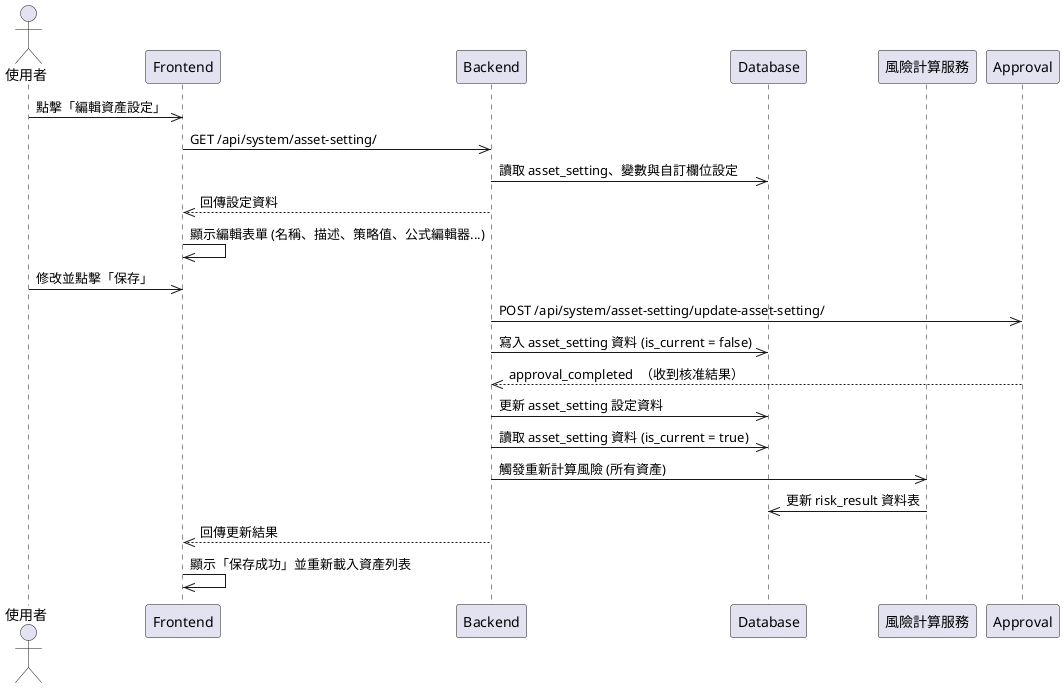 @startuml
actor User as "使用者"
participant Frontend
participant Backend
participant Database
participant Service as "風險計算服務"

User ->> Frontend: 點擊「編輯資產設定」
Frontend ->> Backend: GET /api/system/asset-setting/
Backend ->> Database: 讀取 asset_setting、變數與自訂欄位設定
Backend -->> Frontend: 回傳設定資料
Frontend ->> Frontend: 顯示編輯表單 (名稱、描述、策略值、公式編輯器...)
User ->> Frontend: 修改並點擊「保存」
Backend ->> Approval: POST /api/system/asset-setting/update-asset-setting/
Backend ->> Database: 寫入 asset_setting 資料 (is_current = false)
Approval-->>Backend: approval_completed  （收到核准結果）


Backend ->> Database: 更新 asset_setting 設定資料
Backend ->> Database: 讀取 asset_setting 資料 (is_current = true)

Backend ->> Service: 觸發重新計算風險 (所有資產)
Service ->> Database: 更新 risk_result 資料表
Backend -->> Frontend: 回傳更新結果
Frontend ->> Frontend: 顯示「保存成功」並重新載入資產列表
@enduml

